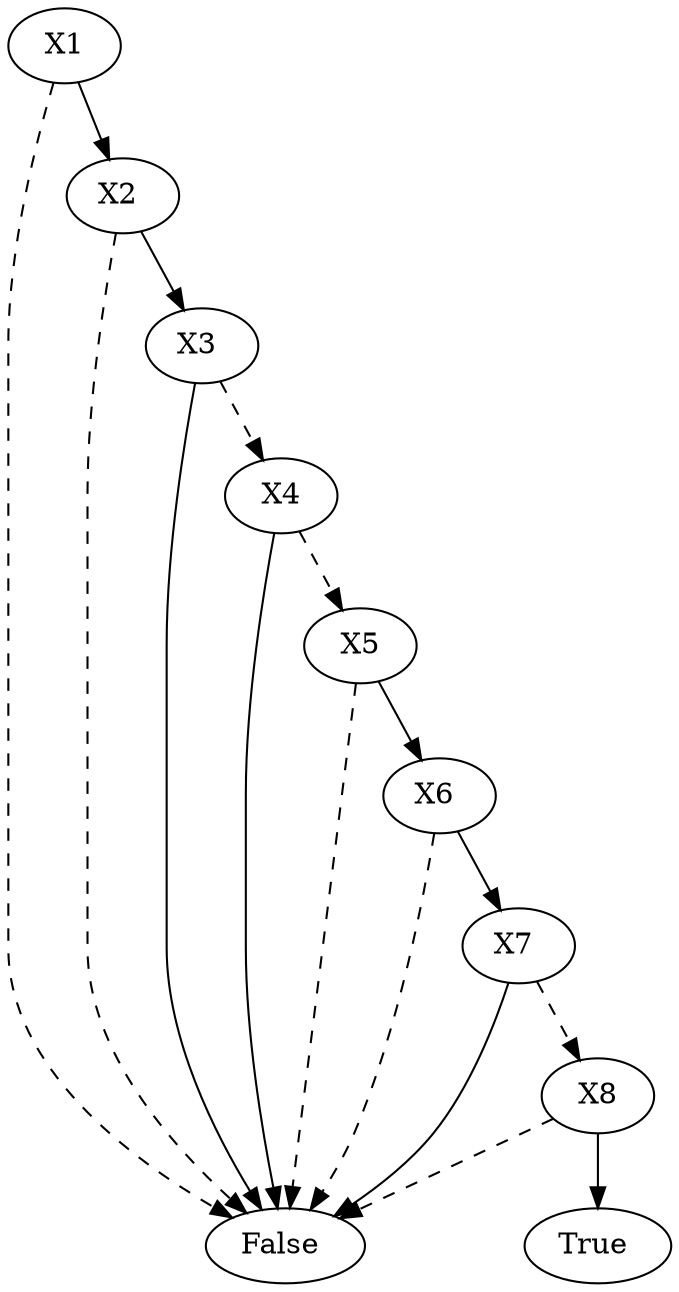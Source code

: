 digraph{2638787675312[label=X1]2638803559888[label="False"]
2638787675312 -> 2638803559888[style=dashed label="" fontcolor = gray]
2638803383984[label="X2 "]
2638787675312 -> 2638803383984 [label="" fontcolor = gray]
2638803559888[label="False"]
2638803383984 -> 2638803559888[style=dashed label="" fontcolor = gray]
2638803104016[label="X3 "]
2638803383984 -> 2638803104016 [label="" fontcolor = gray]
2638803106256[label="X4"]
2638803104016 -> 2638803106256[style=dashed label="" fontcolor = gray]
2638803097296[label="X5"]
2638803106256 -> 2638803097296[style=dashed label="" fontcolor = gray]
2638803559888[label="False"]
2638803097296 -> 2638803559888[style=dashed label="" fontcolor = gray]
2638803091856[label="X6 "]
2638803097296 -> 2638803091856 [label="" fontcolor = gray]
2638803559888[label="False"]
2638803091856 -> 2638803559888[style=dashed label="" fontcolor = gray]
2638802692656[label="X7 "]
2638803091856 -> 2638802692656 [label="" fontcolor = gray]
2638802697616[label="X8"]
2638802692656 -> 2638802697616[style=dashed label="" fontcolor = gray]
2638803559888[label="False"]
2638802697616 -> 2638803559888[style=dashed label="" fontcolor = gray]
2638803557488[label="True "]
2638802697616 -> 2638803557488 [label="" fontcolor = gray]
2638803559888[label="False "]
2638802692656 -> 2638803559888 [label="" fontcolor = gray]
2638803559888[label="False "]
2638803106256 -> 2638803559888 [label="" fontcolor = gray]
2638803559888[label="False "]
2638803104016 -> 2638803559888 [label="" fontcolor = gray]
}